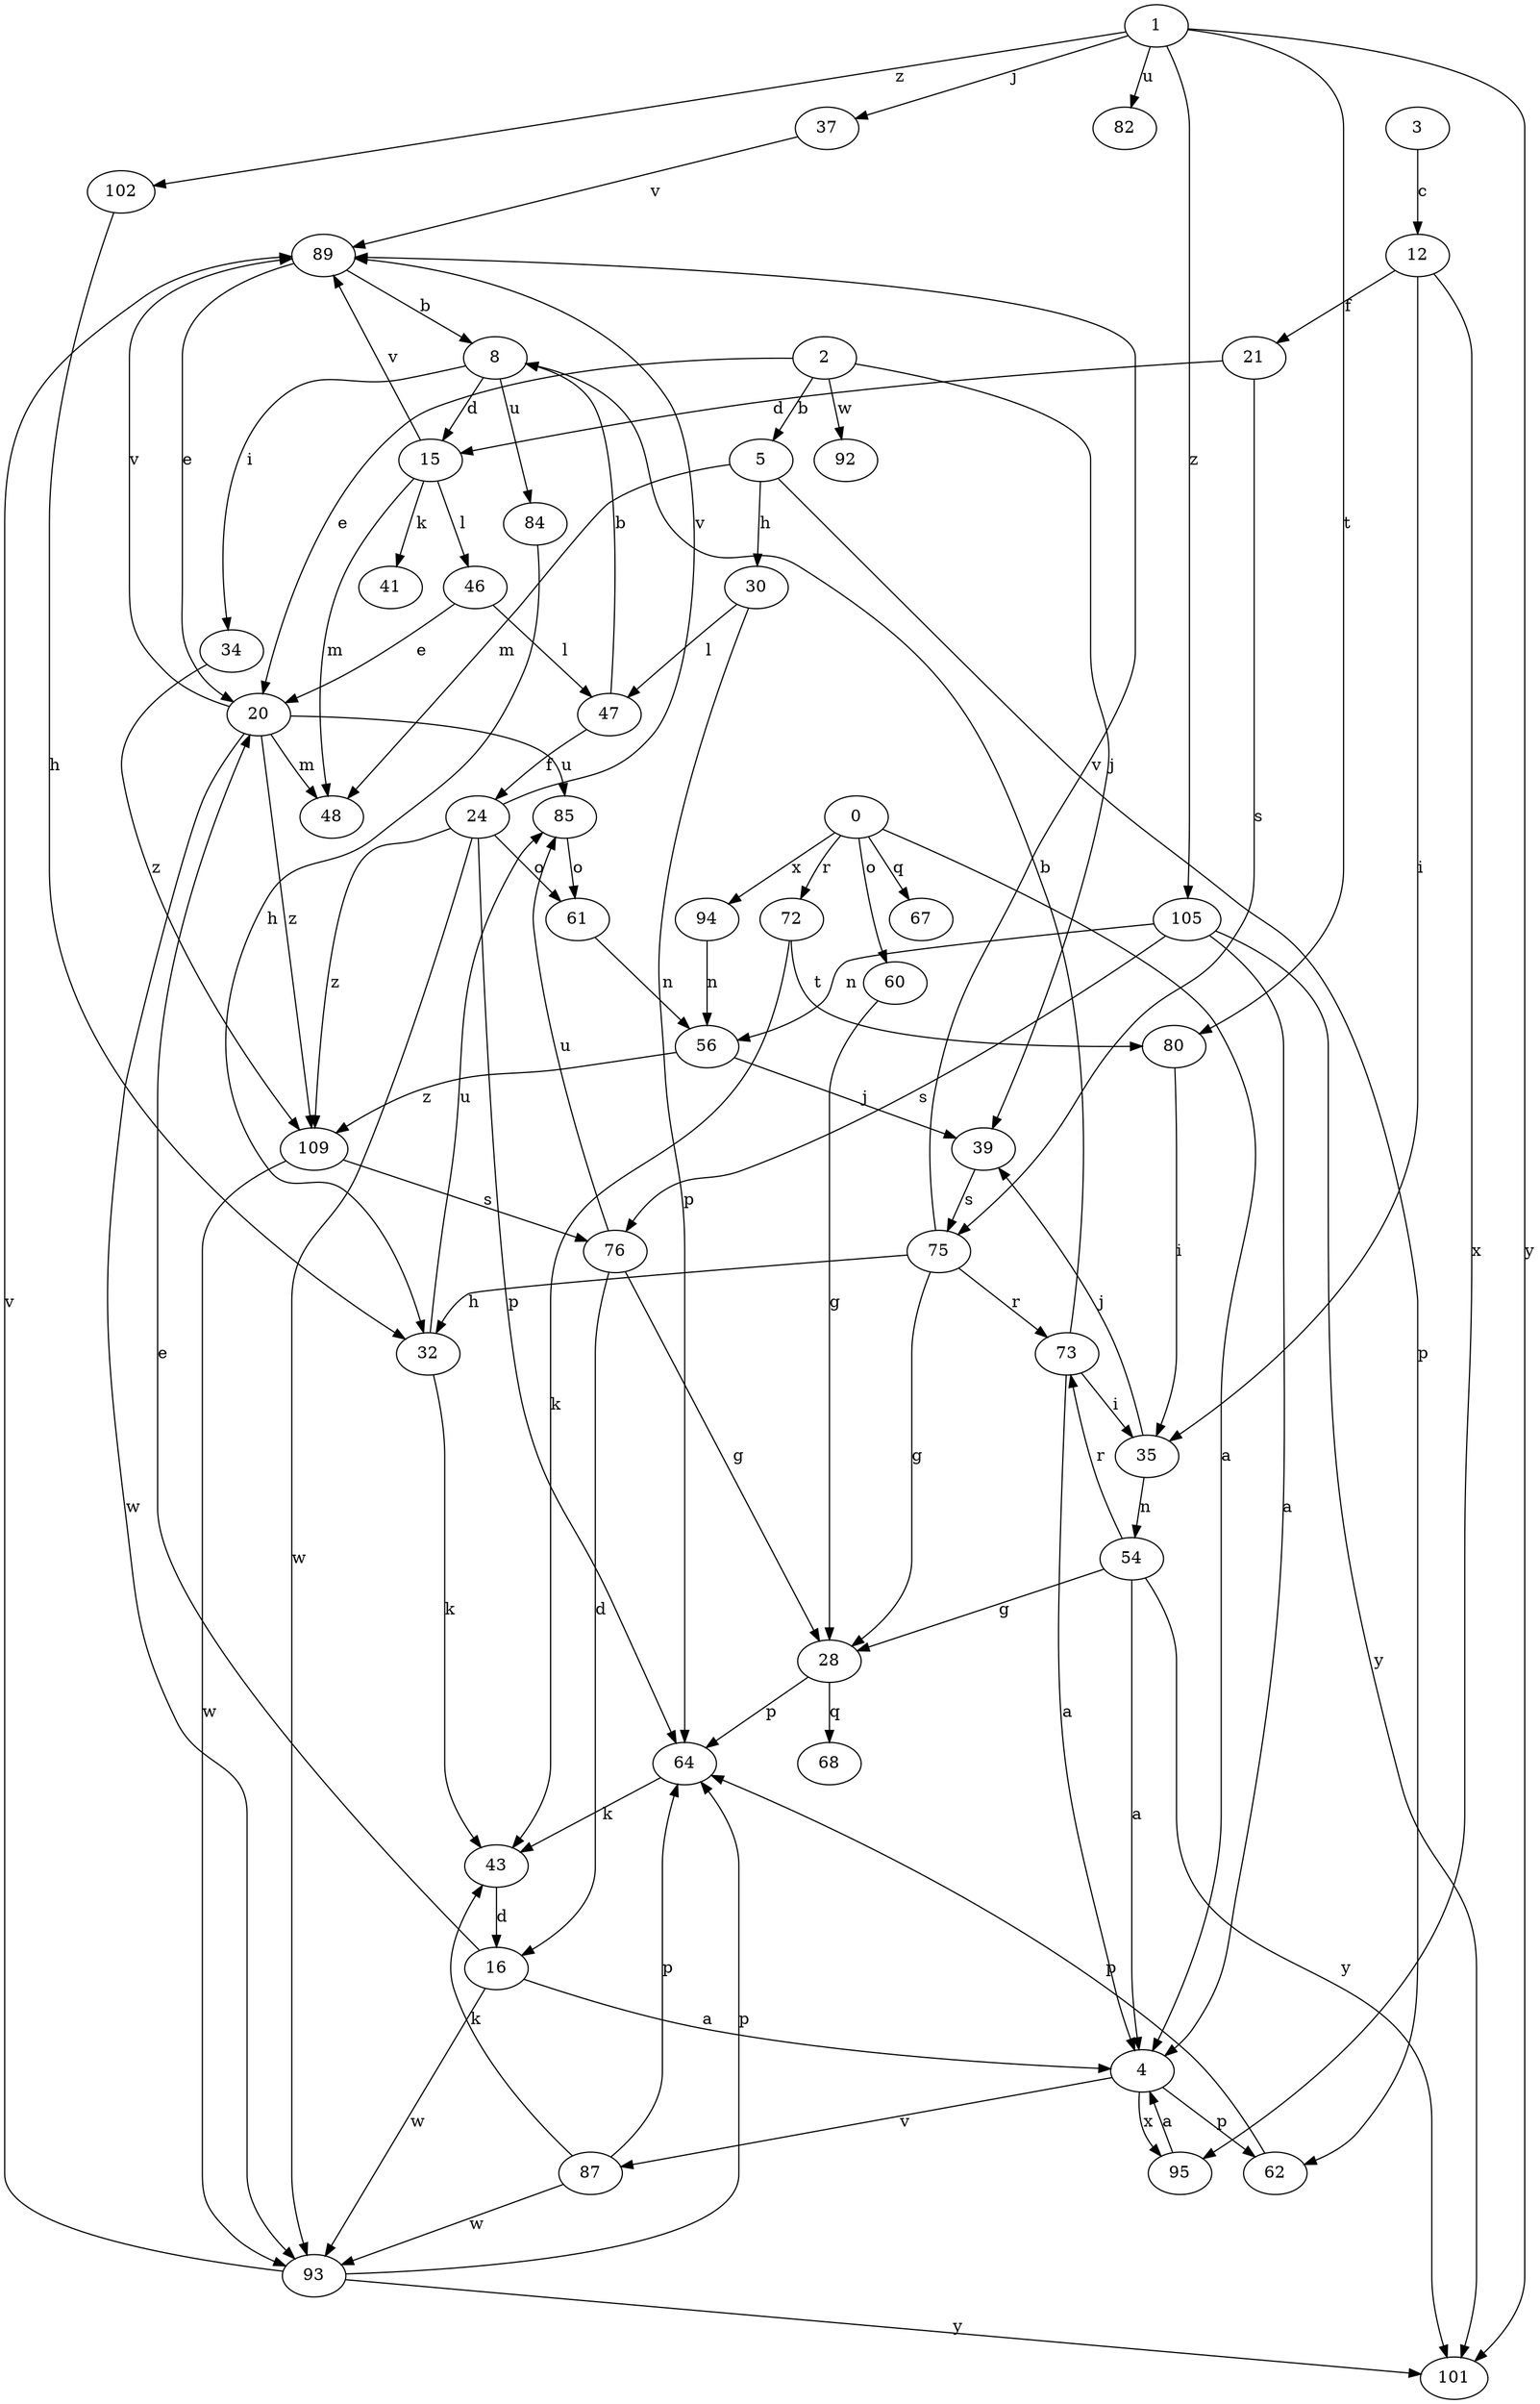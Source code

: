 strict digraph  {
1;
2;
3;
4;
5;
8;
12;
15;
16;
0;
20;
21;
24;
28;
30;
32;
34;
35;
37;
39;
41;
43;
46;
47;
48;
54;
56;
60;
61;
62;
64;
67;
68;
72;
73;
75;
76;
80;
82;
84;
85;
87;
89;
92;
93;
94;
95;
101;
102;
105;
109;
1 -> 37  [label=j];
1 -> 80  [label=t];
1 -> 82  [label=u];
1 -> 101  [label=y];
1 -> 102  [label=z];
1 -> 105  [label=z];
2 -> 5  [label=b];
2 -> 20  [label=e];
2 -> 39  [label=j];
2 -> 92  [label=w];
3 -> 12  [label=c];
4 -> 62  [label=p];
4 -> 87  [label=v];
4 -> 95  [label=x];
5 -> 30  [label=h];
5 -> 48  [label=m];
5 -> 62  [label=p];
8 -> 15  [label=d];
8 -> 34  [label=i];
8 -> 84  [label=u];
12 -> 21  [label=f];
12 -> 35  [label=i];
12 -> 95  [label=x];
15 -> 41  [label=k];
15 -> 46  [label=l];
15 -> 48  [label=m];
15 -> 89  [label=v];
16 -> 4  [label=a];
16 -> 20  [label=e];
16 -> 93  [label=w];
0 -> 4  [label=a];
0 -> 60  [label=o];
0 -> 67  [label=q];
0 -> 72  [label=r];
0 -> 94  [label=x];
20 -> 48  [label=m];
20 -> 85  [label=u];
20 -> 89  [label=v];
20 -> 93  [label=w];
20 -> 109  [label=z];
21 -> 15  [label=d];
21 -> 75  [label=s];
24 -> 61  [label=o];
24 -> 64  [label=p];
24 -> 89  [label=v];
24 -> 93  [label=w];
24 -> 109  [label=z];
28 -> 64  [label=p];
28 -> 68  [label=q];
30 -> 47  [label=l];
30 -> 64  [label=p];
32 -> 43  [label=k];
32 -> 85  [label=u];
34 -> 109  [label=z];
35 -> 39  [label=j];
35 -> 54  [label=n];
37 -> 89  [label=v];
39 -> 75  [label=s];
43 -> 16  [label=d];
46 -> 20  [label=e];
46 -> 47  [label=l];
47 -> 8  [label=b];
47 -> 24  [label=f];
54 -> 4  [label=a];
54 -> 28  [label=g];
54 -> 73  [label=r];
54 -> 101  [label=y];
56 -> 39  [label=j];
56 -> 109  [label=z];
60 -> 28  [label=g];
61 -> 56  [label=n];
62 -> 64  [label=p];
64 -> 43  [label=k];
72 -> 43  [label=k];
72 -> 80  [label=t];
73 -> 4  [label=a];
73 -> 8  [label=b];
73 -> 35  [label=i];
75 -> 28  [label=g];
75 -> 32  [label=h];
75 -> 73  [label=r];
75 -> 89  [label=v];
76 -> 16  [label=d];
76 -> 28  [label=g];
76 -> 85  [label=u];
80 -> 35  [label=i];
84 -> 32  [label=h];
85 -> 61  [label=o];
87 -> 43  [label=k];
87 -> 64  [label=p];
87 -> 93  [label=w];
89 -> 8  [label=b];
89 -> 20  [label=e];
93 -> 64  [label=p];
93 -> 89  [label=v];
93 -> 101  [label=y];
94 -> 56  [label=n];
95 -> 4  [label=a];
102 -> 32  [label=h];
105 -> 4  [label=a];
105 -> 56  [label=n];
105 -> 76  [label=s];
105 -> 101  [label=y];
109 -> 76  [label=s];
109 -> 93  [label=w];
}
